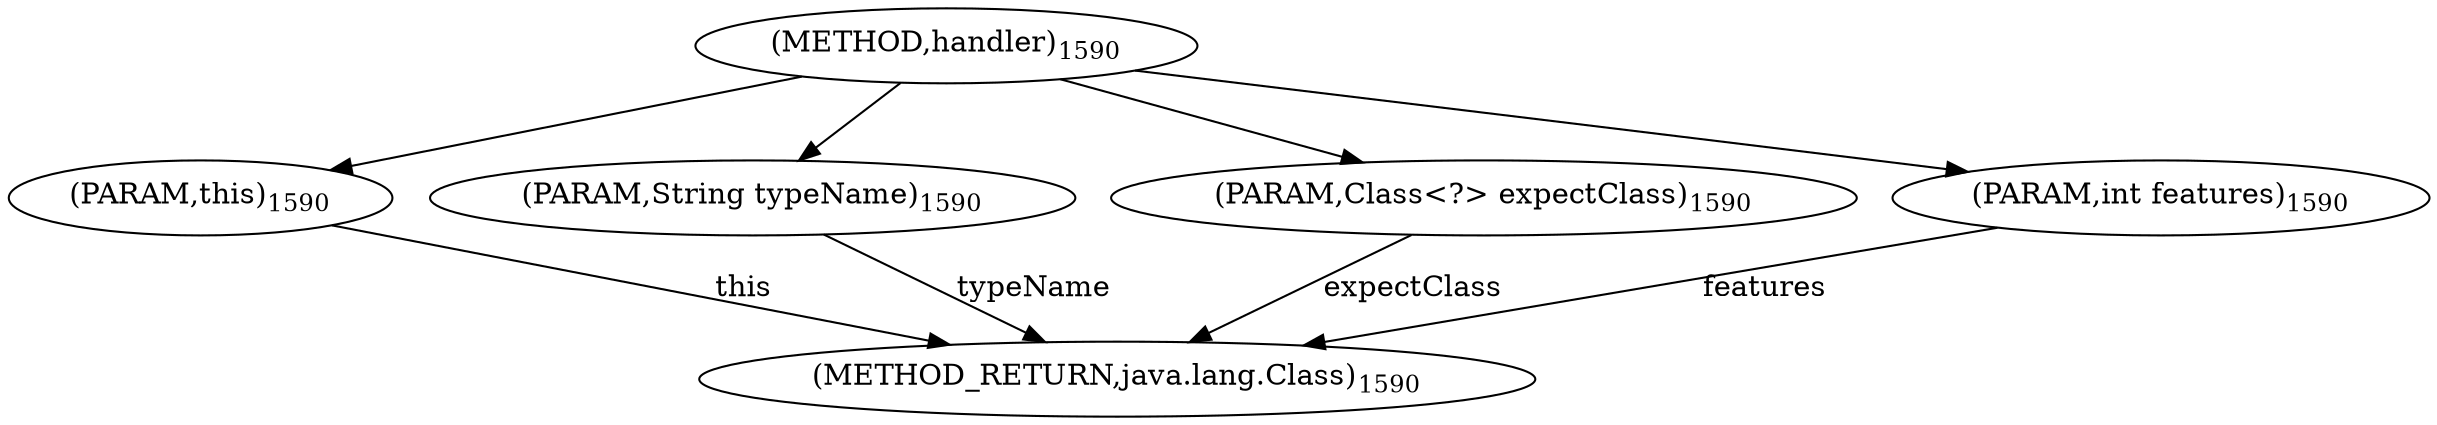 digraph "handler" {  
"4944" [label = <(METHOD,handler)<SUB>1590</SUB>> ]
"4953" [label = <(METHOD_RETURN,java.lang.Class)<SUB>1590</SUB>> ]
"4945" [label = <(PARAM,this)<SUB>1590</SUB>> ]
"4946" [label = <(PARAM,String typeName)<SUB>1590</SUB>> ]
"4947" [label = <(PARAM,Class&lt;?&gt; expectClass)<SUB>1590</SUB>> ]
"4948" [label = <(PARAM,int features)<SUB>1590</SUB>> ]
  "4945" -> "4953"  [ label = "this"] 
  "4946" -> "4953"  [ label = "typeName"] 
  "4947" -> "4953"  [ label = "expectClass"] 
  "4948" -> "4953"  [ label = "features"] 
  "4944" -> "4945" 
  "4944" -> "4946" 
  "4944" -> "4947" 
  "4944" -> "4948" 
}
